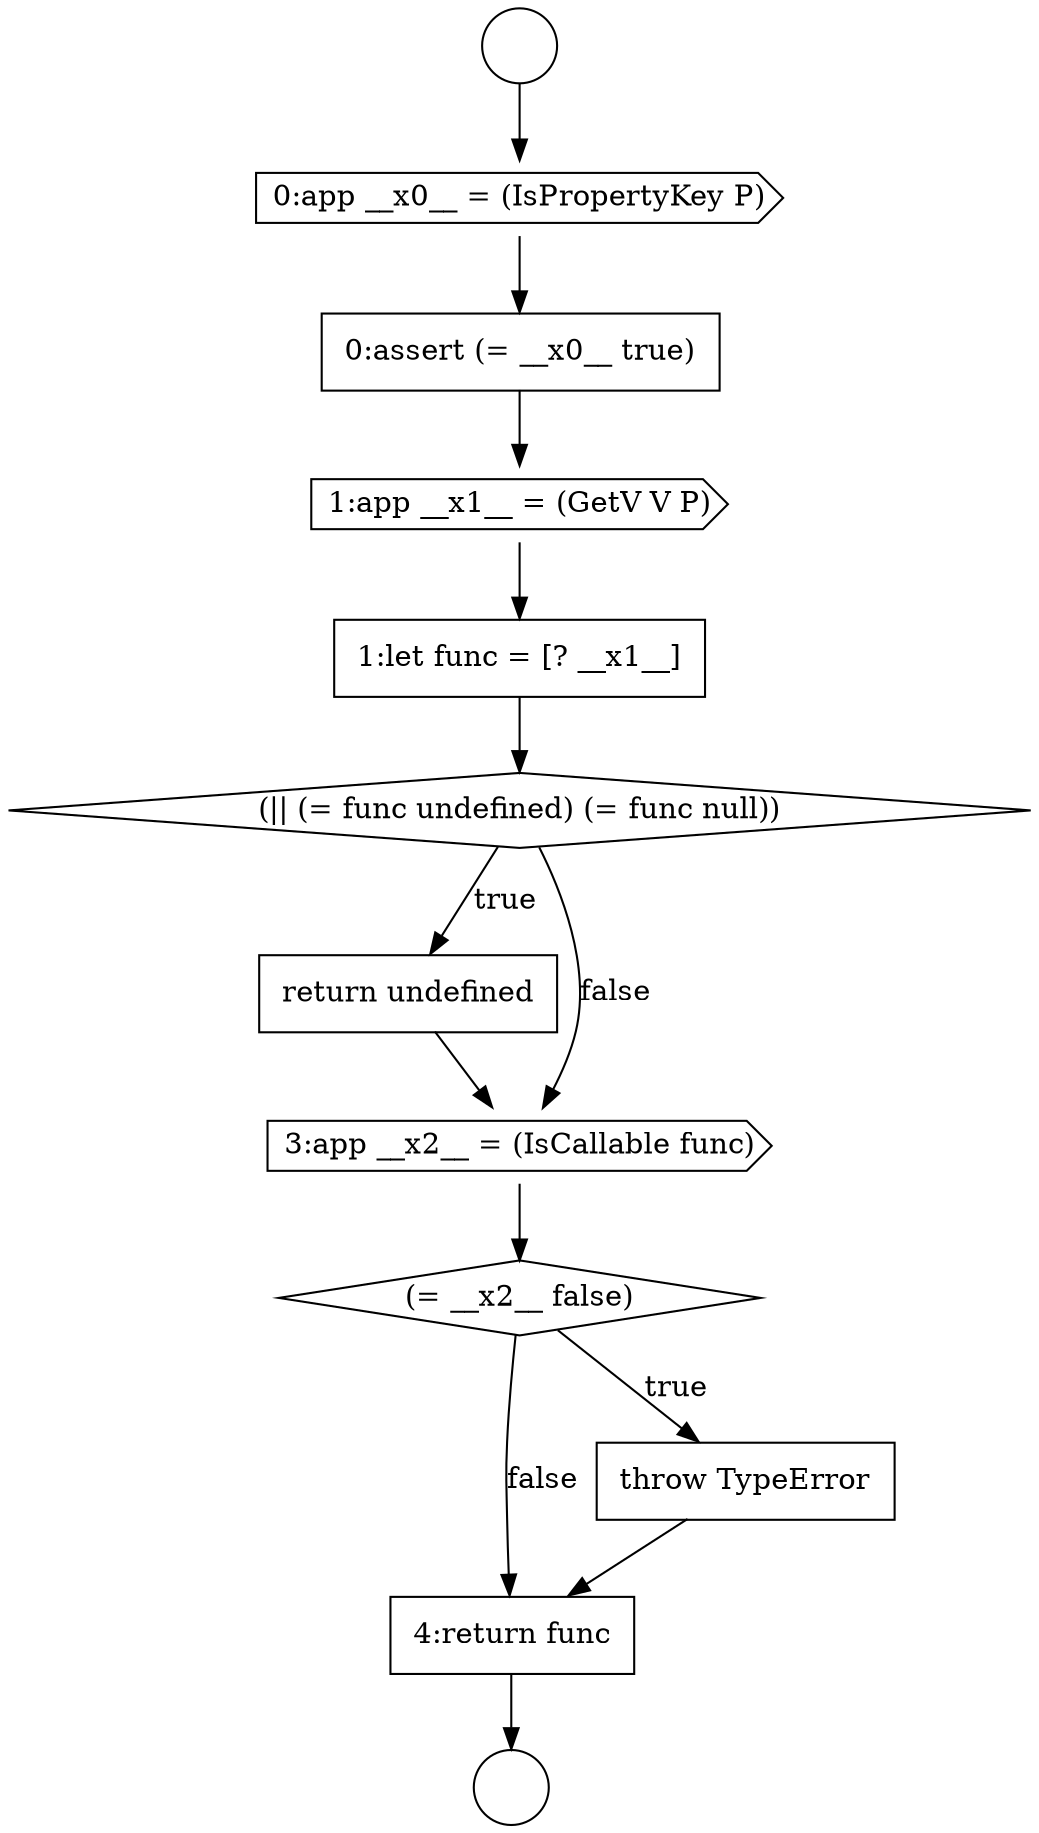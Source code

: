 digraph {
  node777 [shape=none, margin=0, label=<<font color="black">
    <table border="0" cellborder="1" cellspacing="0" cellpadding="10">
      <tr><td align="left">4:return func</td></tr>
    </table>
  </font>> color="black" fillcolor="white" style=filled]
  node770 [shape=cds, label=<<font color="black">1:app __x1__ = (GetV V P)</font>> color="black" fillcolor="white" style=filled]
  node773 [shape=none, margin=0, label=<<font color="black">
    <table border="0" cellborder="1" cellspacing="0" cellpadding="10">
      <tr><td align="left">return undefined</td></tr>
    </table>
  </font>> color="black" fillcolor="white" style=filled]
  node772 [shape=diamond, label=<<font color="black">(|| (= func undefined) (= func null))</font>> color="black" fillcolor="white" style=filled]
  node769 [shape=none, margin=0, label=<<font color="black">
    <table border="0" cellborder="1" cellspacing="0" cellpadding="10">
      <tr><td align="left">0:assert (= __x0__ true)</td></tr>
    </table>
  </font>> color="black" fillcolor="white" style=filled]
  node768 [shape=cds, label=<<font color="black">0:app __x0__ = (IsPropertyKey P)</font>> color="black" fillcolor="white" style=filled]
  node776 [shape=none, margin=0, label=<<font color="black">
    <table border="0" cellborder="1" cellspacing="0" cellpadding="10">
      <tr><td align="left">throw TypeError</td></tr>
    </table>
  </font>> color="black" fillcolor="white" style=filled]
  node771 [shape=none, margin=0, label=<<font color="black">
    <table border="0" cellborder="1" cellspacing="0" cellpadding="10">
      <tr><td align="left">1:let func = [? __x1__]</td></tr>
    </table>
  </font>> color="black" fillcolor="white" style=filled]
  node767 [shape=circle label=" " color="black" fillcolor="white" style=filled]
  node775 [shape=diamond, label=<<font color="black">(= __x2__ false)</font>> color="black" fillcolor="white" style=filled]
  node766 [shape=circle label=" " color="black" fillcolor="white" style=filled]
  node774 [shape=cds, label=<<font color="black">3:app __x2__ = (IsCallable func)</font>> color="black" fillcolor="white" style=filled]
  node773 -> node774 [ color="black"]
  node769 -> node770 [ color="black"]
  node775 -> node776 [label=<<font color="black">true</font>> color="black"]
  node775 -> node777 [label=<<font color="black">false</font>> color="black"]
  node772 -> node773 [label=<<font color="black">true</font>> color="black"]
  node772 -> node774 [label=<<font color="black">false</font>> color="black"]
  node771 -> node772 [ color="black"]
  node774 -> node775 [ color="black"]
  node777 -> node767 [ color="black"]
  node770 -> node771 [ color="black"]
  node776 -> node777 [ color="black"]
  node766 -> node768 [ color="black"]
  node768 -> node769 [ color="black"]
}

